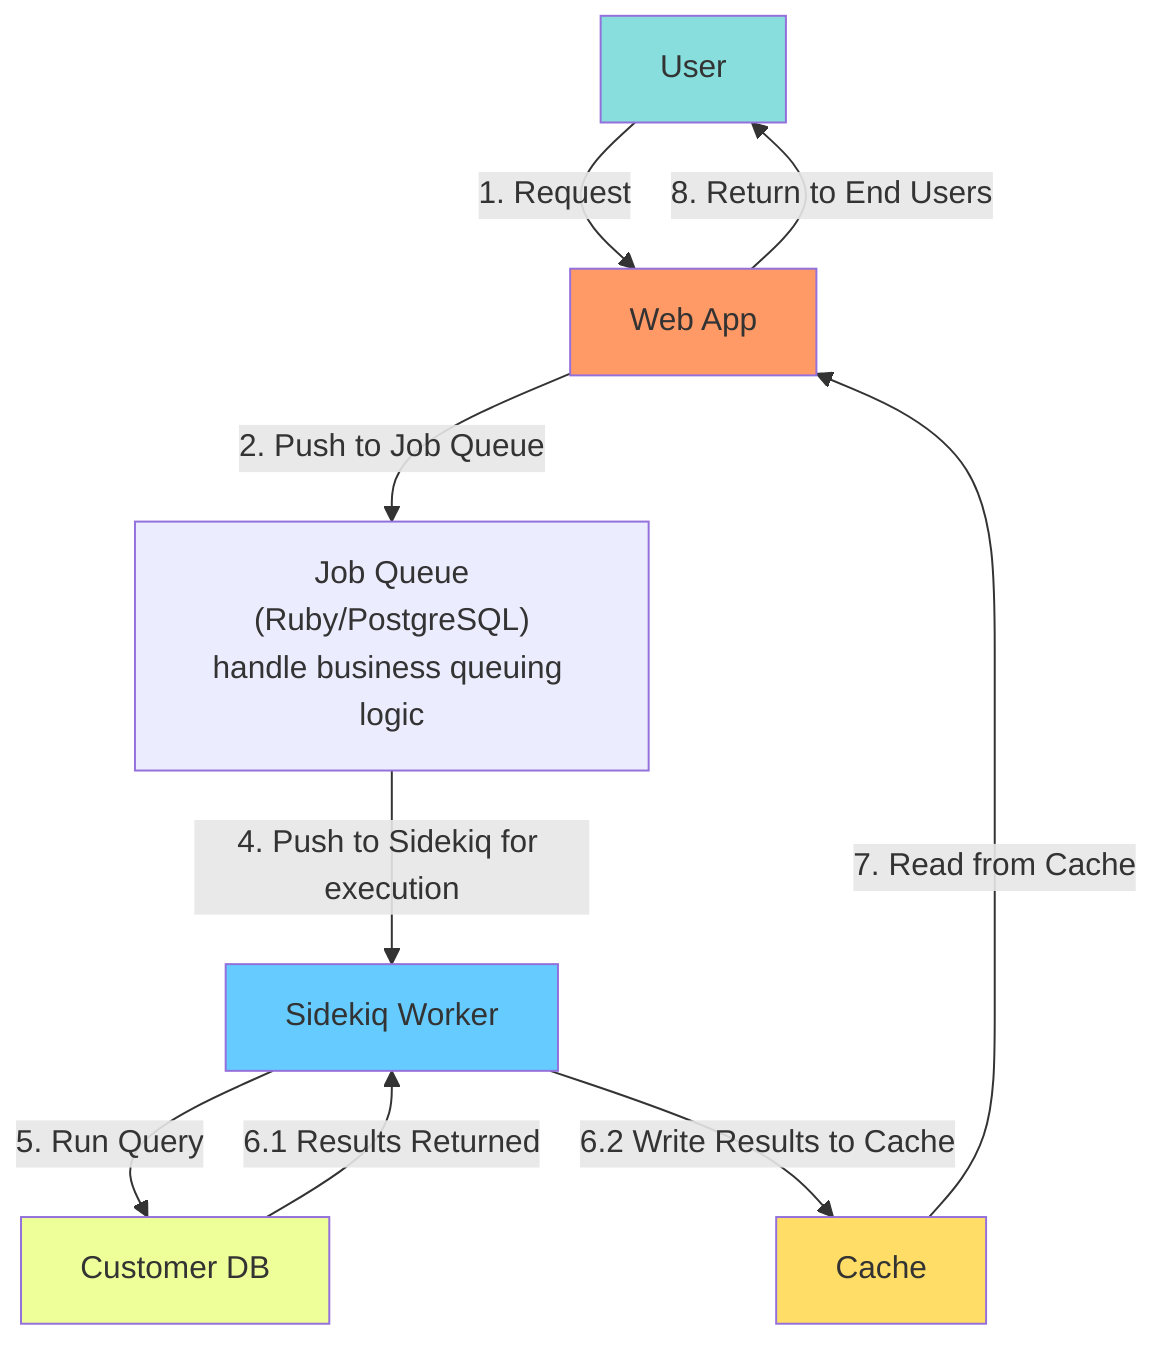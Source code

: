 graph TD
    A[User] 
    B[Web App]
    C[Cache]
    D[Sidekiq Worker]
    E[Customer DB]
    F["Job Queue\n(Ruby/PostgreSQL)\nhandle business queuing logic"]

    A-->|"1. Request"| B
    B-->|"2. Push to Job Queue"| F
    F-->|"4. Push to Sidekiq for execution"| D
    D-->|"5. Run Query"| E
    E-->|"6.1 Results Returned"| D
    D-->|"6.2 Write Results to Cache"| C
    C-->|"7. Read from Cache"| B
    B-->|"8. Return to End Users"| A

    style A fill:#8dd;
    style B fill:#f96;
    style C fill:#fd6;
    style D fill:#6cf;
    style E fill:#ef9;